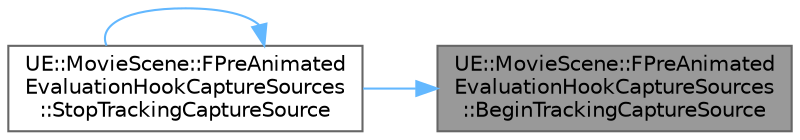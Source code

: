 digraph "UE::MovieScene::FPreAnimatedEvaluationHookCaptureSources::BeginTrackingCaptureSource"
{
 // INTERACTIVE_SVG=YES
 // LATEX_PDF_SIZE
  bgcolor="transparent";
  edge [fontname=Helvetica,fontsize=10,labelfontname=Helvetica,labelfontsize=10];
  node [fontname=Helvetica,fontsize=10,shape=box,height=0.2,width=0.4];
  rankdir="RL";
  Node1 [id="Node000001",label="UE::MovieScene::FPreAnimated\lEvaluationHookCaptureSources\l::BeginTrackingCaptureSource",height=0.2,width=0.4,color="gray40", fillcolor="grey60", style="filled", fontcolor="black",tooltip="Make an association for the specified evaluation key to the value specified by Entry,..."];
  Node1 -> Node2 [id="edge1_Node000001_Node000002",dir="back",color="steelblue1",style="solid",tooltip=" "];
  Node2 [id="Node000002",label="UE::MovieScene::FPreAnimated\lEvaluationHookCaptureSources\l::StopTrackingCaptureSource",height=0.2,width=0.4,color="grey40", fillcolor="white", style="filled",URL="$da/da0/structUE_1_1MovieScene_1_1FPreAnimatedEvaluationHookCaptureSources.html#aeb5f2a7dfac6df96334d38ea812940d4",tooltip="Stop tracking the evaluation key in question, restoring the value if it was captured with bWantsResto..."];
  Node2 -> Node2 [id="edge2_Node000002_Node000002",dir="back",color="steelblue1",style="solid",tooltip=" "];
}
